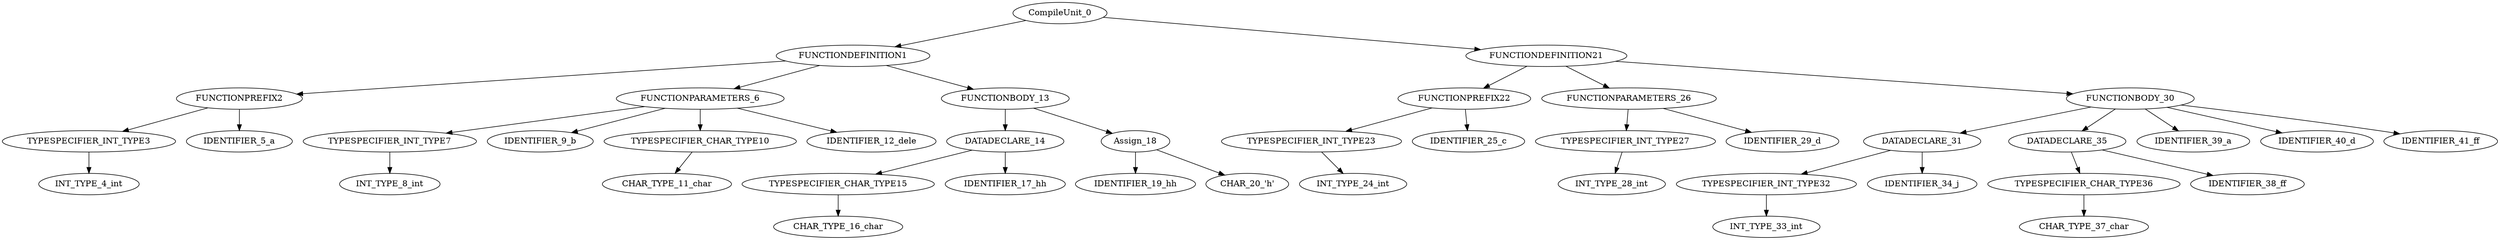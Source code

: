 digraph G{
"CompileUnit_0"->"FUNCTIONDEFINITION1";
"FUNCTIONDEFINITION1"->"FUNCTIONPREFIX2";
"FUNCTIONPREFIX2"->"TYPESPECIFIER_INT_TYPE3";
"TYPESPECIFIER_INT_TYPE3"->"INT_TYPE_4_int";
"FUNCTIONPREFIX2"->"IDENTIFIER_5_a";
"FUNCTIONDEFINITION1"->"FUNCTIONPARAMETERS_6";
"FUNCTIONPARAMETERS_6"->"TYPESPECIFIER_INT_TYPE7";
"TYPESPECIFIER_INT_TYPE7"->"INT_TYPE_8_int";
"FUNCTIONPARAMETERS_6"->"IDENTIFIER_9_b";
"FUNCTIONPARAMETERS_6"->"TYPESPECIFIER_CHAR_TYPE10";
"TYPESPECIFIER_CHAR_TYPE10"->"CHAR_TYPE_11_char";
"FUNCTIONPARAMETERS_6"->"IDENTIFIER_12_dele";
"FUNCTIONDEFINITION1"->"FUNCTIONBODY_13";
"FUNCTIONBODY_13"->"DATADECLARE_14";
"DATADECLARE_14"->"TYPESPECIFIER_CHAR_TYPE15";
"TYPESPECIFIER_CHAR_TYPE15"->"CHAR_TYPE_16_char";
"DATADECLARE_14"->"IDENTIFIER_17_hh";
"FUNCTIONBODY_13"->"Assign_18";
"Assign_18"->"IDENTIFIER_19_hh";
"Assign_18"->"CHAR_20_'h'";
"CompileUnit_0"->"FUNCTIONDEFINITION21";
"FUNCTIONDEFINITION21"->"FUNCTIONPREFIX22";
"FUNCTIONPREFIX22"->"TYPESPECIFIER_INT_TYPE23";
"TYPESPECIFIER_INT_TYPE23"->"INT_TYPE_24_int";
"FUNCTIONPREFIX22"->"IDENTIFIER_25_c";
"FUNCTIONDEFINITION21"->"FUNCTIONPARAMETERS_26";
"FUNCTIONPARAMETERS_26"->"TYPESPECIFIER_INT_TYPE27";
"TYPESPECIFIER_INT_TYPE27"->"INT_TYPE_28_int";
"FUNCTIONPARAMETERS_26"->"IDENTIFIER_29_d";
"FUNCTIONDEFINITION21"->"FUNCTIONBODY_30";
"FUNCTIONBODY_30"->"DATADECLARE_31";
"DATADECLARE_31"->"TYPESPECIFIER_INT_TYPE32";
"TYPESPECIFIER_INT_TYPE32"->"INT_TYPE_33_int";
"DATADECLARE_31"->"IDENTIFIER_34_j";
"FUNCTIONBODY_30"->"DATADECLARE_35";
"DATADECLARE_35"->"TYPESPECIFIER_CHAR_TYPE36";
"TYPESPECIFIER_CHAR_TYPE36"->"CHAR_TYPE_37_char";
"DATADECLARE_35"->"IDENTIFIER_38_ff";
"FUNCTIONBODY_30"->"IDENTIFIER_39_a";
"FUNCTIONBODY_30"->"IDENTIFIER_40_d";
"FUNCTIONBODY_30"->"IDENTIFIER_41_ff";
}
